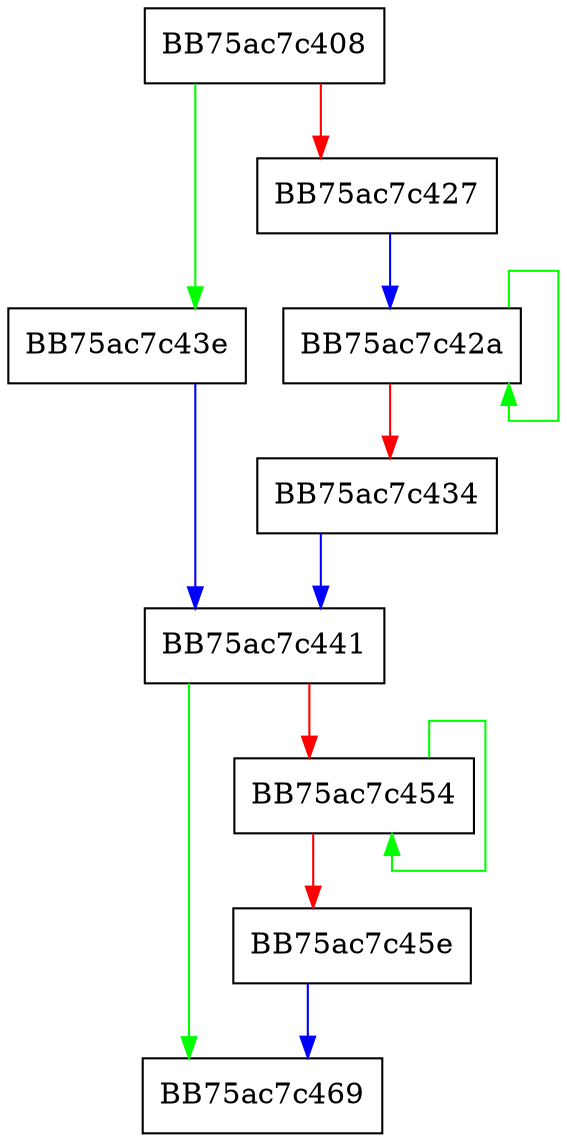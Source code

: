 digraph WPP_SF_SiLS {
  node [shape="box"];
  graph [splines=ortho];
  BB75ac7c408 -> BB75ac7c43e [color="green"];
  BB75ac7c408 -> BB75ac7c427 [color="red"];
  BB75ac7c427 -> BB75ac7c42a [color="blue"];
  BB75ac7c42a -> BB75ac7c42a [color="green"];
  BB75ac7c42a -> BB75ac7c434 [color="red"];
  BB75ac7c434 -> BB75ac7c441 [color="blue"];
  BB75ac7c43e -> BB75ac7c441 [color="blue"];
  BB75ac7c441 -> BB75ac7c469 [color="green"];
  BB75ac7c441 -> BB75ac7c454 [color="red"];
  BB75ac7c454 -> BB75ac7c454 [color="green"];
  BB75ac7c454 -> BB75ac7c45e [color="red"];
  BB75ac7c45e -> BB75ac7c469 [color="blue"];
}